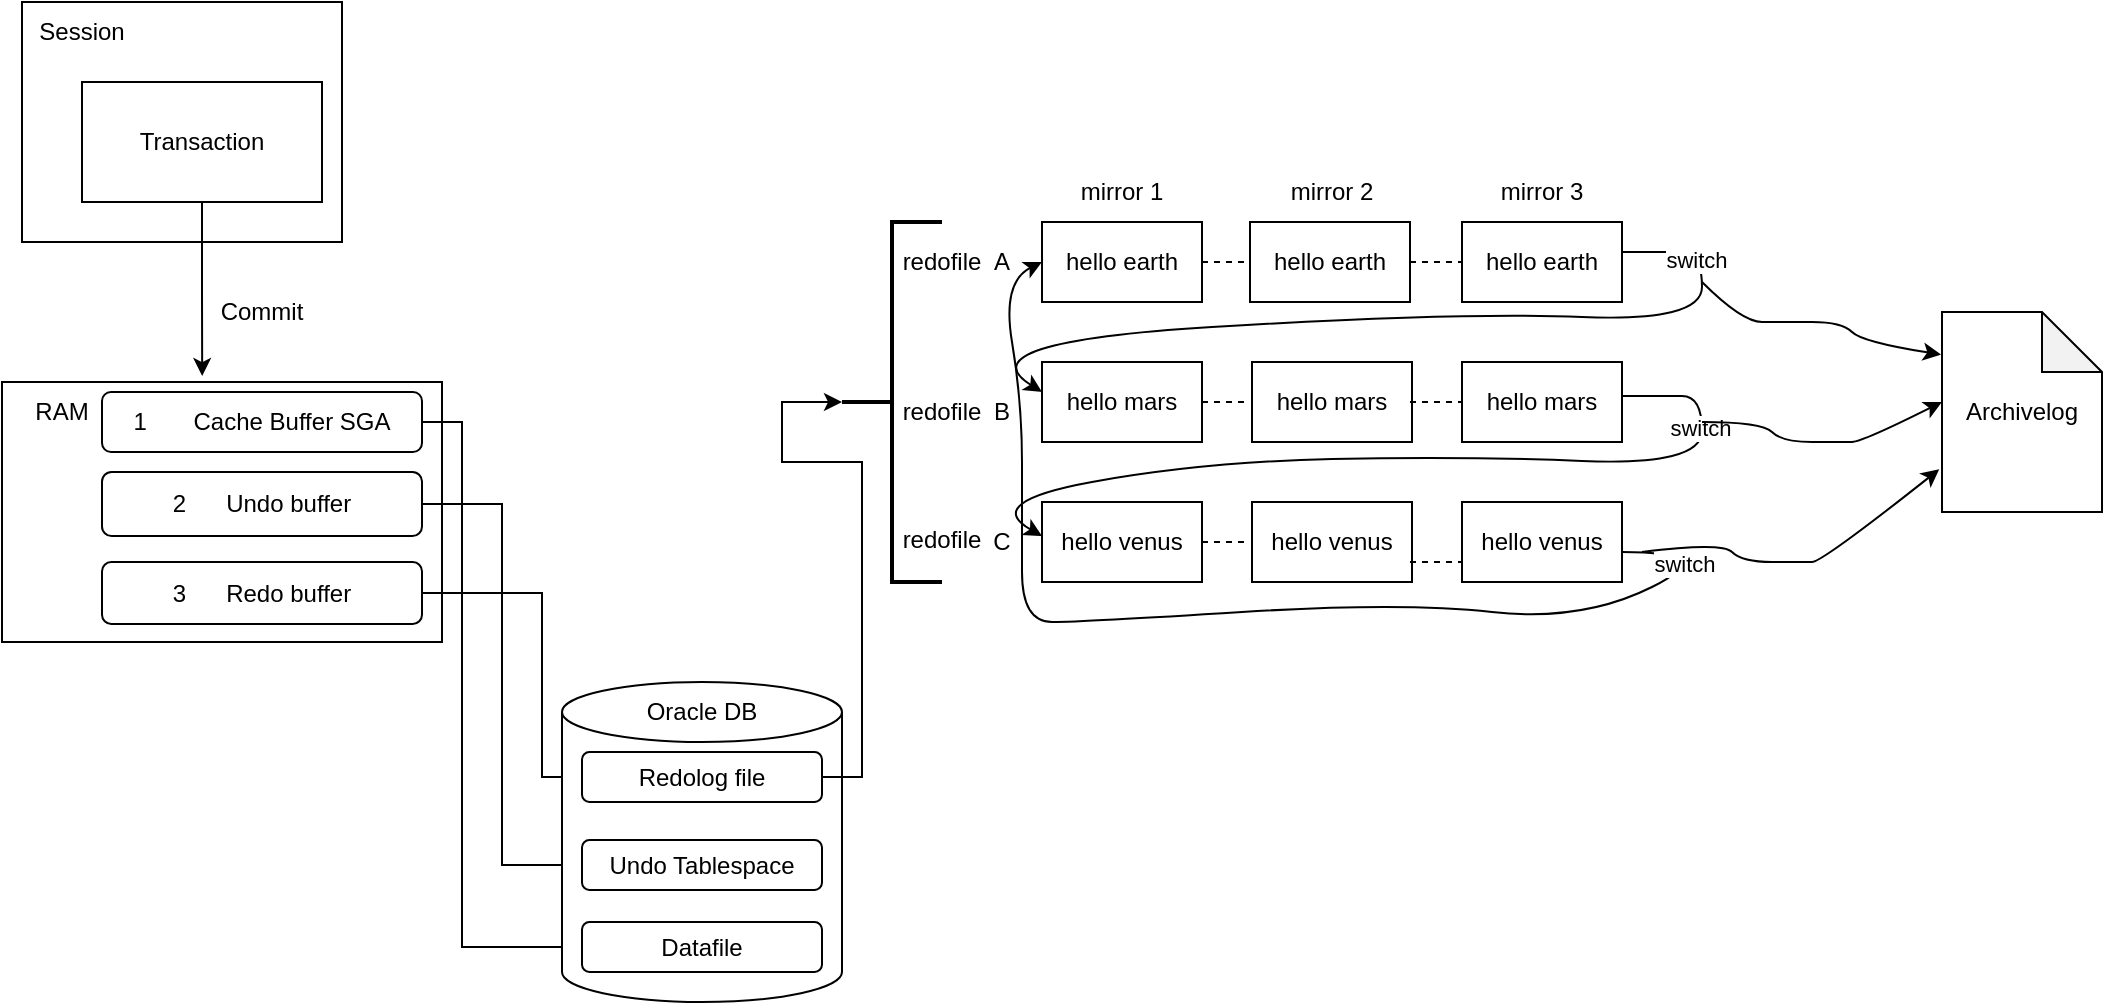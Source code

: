 <mxfile version="26.0.15">
  <diagram name="Page-1" id="LBrU4tufs1gQngfbtIcZ">
    <mxGraphModel dx="1153" dy="657" grid="1" gridSize="10" guides="1" tooltips="1" connect="1" arrows="1" fold="1" page="1" pageScale="1" pageWidth="850" pageHeight="1100" math="0" shadow="0">
      <root>
        <mxCell id="0" />
        <mxCell id="1" parent="0" />
        <mxCell id="RhzeqCFrFjMUDvKsBMFK-1" value="" style="rounded=0;whiteSpace=wrap;html=1;" parent="1" vertex="1">
          <mxGeometry x="40" y="40" width="160" height="120" as="geometry" />
        </mxCell>
        <mxCell id="RhzeqCFrFjMUDvKsBMFK-2" value="Session" style="text;html=1;align=center;verticalAlign=middle;whiteSpace=wrap;rounded=0;" parent="1" vertex="1">
          <mxGeometry x="40" y="40" width="60" height="30" as="geometry" />
        </mxCell>
        <mxCell id="RhzeqCFrFjMUDvKsBMFK-3" value="Transaction" style="rounded=0;whiteSpace=wrap;html=1;" parent="1" vertex="1">
          <mxGeometry x="70" y="80" width="120" height="60" as="geometry" />
        </mxCell>
        <mxCell id="RhzeqCFrFjMUDvKsBMFK-4" value="" style="whiteSpace=wrap;html=1;rounded=0;" parent="1" vertex="1">
          <mxGeometry x="30" y="230" width="220" height="130" as="geometry" />
        </mxCell>
        <mxCell id="RhzeqCFrFjMUDvKsBMFK-7" value="Commit" style="text;html=1;align=center;verticalAlign=middle;whiteSpace=wrap;rounded=0;" parent="1" vertex="1">
          <mxGeometry x="130" y="180" width="60" height="30" as="geometry" />
        </mxCell>
        <mxCell id="RhzeqCFrFjMUDvKsBMFK-8" value="RAM" style="text;html=1;align=center;verticalAlign=middle;whiteSpace=wrap;rounded=0;" parent="1" vertex="1">
          <mxGeometry x="30" y="230" width="60" height="30" as="geometry" />
        </mxCell>
        <mxCell id="tVJNZG34SpUqFf31eKnh-39" style="edgeStyle=orthogonalEdgeStyle;rounded=0;orthogonalLoop=1;jettySize=auto;html=1;exitX=1;exitY=0.5;exitDx=0;exitDy=0;entryX=0;entryY=0.5;entryDx=0;entryDy=0;" edge="1" parent="1" source="RhzeqCFrFjMUDvKsBMFK-11" target="RhzeqCFrFjMUDvKsBMFK-17">
          <mxGeometry relative="1" as="geometry">
            <Array as="points">
              <mxPoint x="260" y="250" />
              <mxPoint x="260" y="513" />
            </Array>
          </mxGeometry>
        </mxCell>
        <mxCell id="RhzeqCFrFjMUDvKsBMFK-11" value="1&lt;span style=&quot;white-space: pre;&quot;&gt;&#x9;&lt;/span&gt; Cache Buffer SGA" style="rounded=1;whiteSpace=wrap;html=1;" parent="1" vertex="1">
          <mxGeometry x="80" y="235" width="160" height="30" as="geometry" />
        </mxCell>
        <mxCell id="tVJNZG34SpUqFf31eKnh-38" style="edgeStyle=orthogonalEdgeStyle;rounded=0;orthogonalLoop=1;jettySize=auto;html=1;exitX=1;exitY=0.5;exitDx=0;exitDy=0;entryX=0;entryY=0.5;entryDx=0;entryDy=0;" edge="1" parent="1" source="RhzeqCFrFjMUDvKsBMFK-12" target="RhzeqCFrFjMUDvKsBMFK-16">
          <mxGeometry relative="1" as="geometry" />
        </mxCell>
        <mxCell id="RhzeqCFrFjMUDvKsBMFK-12" value="2&lt;span style=&quot;white-space: pre;&quot;&gt;&#x9;&lt;/span&gt;Undo buffer" style="rounded=1;whiteSpace=wrap;html=1;" parent="1" vertex="1">
          <mxGeometry x="80" y="275" width="160" height="32" as="geometry" />
        </mxCell>
        <mxCell id="tVJNZG34SpUqFf31eKnh-37" style="edgeStyle=orthogonalEdgeStyle;rounded=0;orthogonalLoop=1;jettySize=auto;html=1;exitX=1;exitY=0.5;exitDx=0;exitDy=0;entryX=0;entryY=0.5;entryDx=0;entryDy=0;" edge="1" parent="1" source="RhzeqCFrFjMUDvKsBMFK-13" target="RhzeqCFrFjMUDvKsBMFK-15">
          <mxGeometry relative="1" as="geometry">
            <Array as="points">
              <mxPoint x="300" y="336" />
              <mxPoint x="300" y="428" />
            </Array>
          </mxGeometry>
        </mxCell>
        <mxCell id="RhzeqCFrFjMUDvKsBMFK-13" value="3 &lt;span style=&quot;white-space: pre;&quot;&gt;&#x9;&lt;/span&gt;Redo buffer" style="rounded=1;whiteSpace=wrap;html=1;" parent="1" vertex="1">
          <mxGeometry x="80" y="320" width="160" height="31" as="geometry" />
        </mxCell>
        <mxCell id="RhzeqCFrFjMUDvKsBMFK-14" value="" style="shape=cylinder3;whiteSpace=wrap;html=1;boundedLbl=1;backgroundOutline=1;size=15;" parent="1" vertex="1">
          <mxGeometry x="310" y="380" width="140" height="160" as="geometry" />
        </mxCell>
        <mxCell id="RhzeqCFrFjMUDvKsBMFK-15" value="Redolog file" style="rounded=1;whiteSpace=wrap;html=1;" parent="1" vertex="1">
          <mxGeometry x="320" y="415" width="120" height="25" as="geometry" />
        </mxCell>
        <mxCell id="RhzeqCFrFjMUDvKsBMFK-16" value="Undo Tablespace" style="rounded=1;whiteSpace=wrap;html=1;" parent="1" vertex="1">
          <mxGeometry x="320" y="459" width="120" height="25" as="geometry" />
        </mxCell>
        <mxCell id="RhzeqCFrFjMUDvKsBMFK-17" value="Datafile" style="rounded=1;whiteSpace=wrap;html=1;" parent="1" vertex="1">
          <mxGeometry x="320" y="500" width="120" height="25" as="geometry" />
        </mxCell>
        <mxCell id="RhzeqCFrFjMUDvKsBMFK-18" value="Oracle DB" style="text;html=1;align=center;verticalAlign=middle;whiteSpace=wrap;rounded=0;" parent="1" vertex="1">
          <mxGeometry x="350" y="380" width="60" height="30" as="geometry" />
        </mxCell>
        <mxCell id="tVJNZG34SpUqFf31eKnh-6" value="hello venus" style="rounded=0;whiteSpace=wrap;html=1;" vertex="1" parent="1">
          <mxGeometry x="550" y="290" width="80" height="40" as="geometry" />
        </mxCell>
        <mxCell id="tVJNZG34SpUqFf31eKnh-7" value="" style="strokeWidth=2;html=1;shape=mxgraph.flowchart.annotation_2;align=left;labelPosition=right;pointerEvents=1;" vertex="1" parent="1">
          <mxGeometry x="450" y="150" width="50" height="180" as="geometry" />
        </mxCell>
        <mxCell id="tVJNZG34SpUqFf31eKnh-9" value="hello earth" style="rounded=0;whiteSpace=wrap;html=1;" vertex="1" parent="1">
          <mxGeometry x="550" y="150" width="80" height="40" as="geometry" />
        </mxCell>
        <mxCell id="tVJNZG34SpUqFf31eKnh-10" value="hello mars" style="rounded=0;whiteSpace=wrap;html=1;" vertex="1" parent="1">
          <mxGeometry x="550" y="220" width="80" height="40" as="geometry" />
        </mxCell>
        <mxCell id="tVJNZG34SpUqFf31eKnh-11" value="A" style="text;html=1;align=center;verticalAlign=middle;whiteSpace=wrap;rounded=0;" vertex="1" parent="1">
          <mxGeometry x="500" y="155" width="60" height="30" as="geometry" />
        </mxCell>
        <mxCell id="tVJNZG34SpUqFf31eKnh-12" value="B" style="text;html=1;align=center;verticalAlign=middle;whiteSpace=wrap;rounded=0;" vertex="1" parent="1">
          <mxGeometry x="500" y="230" width="60" height="30" as="geometry" />
        </mxCell>
        <mxCell id="tVJNZG34SpUqFf31eKnh-13" value="C" style="text;html=1;align=center;verticalAlign=middle;whiteSpace=wrap;rounded=0;" vertex="1" parent="1">
          <mxGeometry x="500" y="295" width="60" height="30" as="geometry" />
        </mxCell>
        <mxCell id="tVJNZG34SpUqFf31eKnh-14" value="hello earth" style="rounded=0;whiteSpace=wrap;html=1;" vertex="1" parent="1">
          <mxGeometry x="654" y="150" width="80" height="40" as="geometry" />
        </mxCell>
        <mxCell id="tVJNZG34SpUqFf31eKnh-15" value="hello mars" style="rounded=0;whiteSpace=wrap;html=1;" vertex="1" parent="1">
          <mxGeometry x="655" y="220" width="80" height="40" as="geometry" />
        </mxCell>
        <mxCell id="tVJNZG34SpUqFf31eKnh-16" value="hello venus" style="rounded=0;whiteSpace=wrap;html=1;" vertex="1" parent="1">
          <mxGeometry x="655" y="290" width="80" height="40" as="geometry" />
        </mxCell>
        <mxCell id="tVJNZG34SpUqFf31eKnh-17" value="hello earth" style="rounded=0;whiteSpace=wrap;html=1;" vertex="1" parent="1">
          <mxGeometry x="760" y="150" width="80" height="40" as="geometry" />
        </mxCell>
        <mxCell id="tVJNZG34SpUqFf31eKnh-18" value="hello mars" style="rounded=0;whiteSpace=wrap;html=1;" vertex="1" parent="1">
          <mxGeometry x="760" y="220" width="80" height="40" as="geometry" />
        </mxCell>
        <mxCell id="tVJNZG34SpUqFf31eKnh-19" value="hello venus" style="rounded=0;whiteSpace=wrap;html=1;" vertex="1" parent="1">
          <mxGeometry x="760" y="290" width="80" height="40" as="geometry" />
        </mxCell>
        <mxCell id="tVJNZG34SpUqFf31eKnh-20" value="redofile" style="text;html=1;align=center;verticalAlign=middle;whiteSpace=wrap;rounded=0;" vertex="1" parent="1">
          <mxGeometry x="470" y="155" width="60" height="30" as="geometry" />
        </mxCell>
        <mxCell id="tVJNZG34SpUqFf31eKnh-23" value="mirror 1" style="text;html=1;align=center;verticalAlign=middle;whiteSpace=wrap;rounded=0;" vertex="1" parent="1">
          <mxGeometry x="560" y="120" width="60" height="30" as="geometry" />
        </mxCell>
        <mxCell id="tVJNZG34SpUqFf31eKnh-24" value="mirror 2" style="text;html=1;align=center;verticalAlign=middle;whiteSpace=wrap;rounded=0;" vertex="1" parent="1">
          <mxGeometry x="665" y="120" width="60" height="30" as="geometry" />
        </mxCell>
        <mxCell id="tVJNZG34SpUqFf31eKnh-25" value="mirror 3" style="text;html=1;align=center;verticalAlign=middle;whiteSpace=wrap;rounded=0;" vertex="1" parent="1">
          <mxGeometry x="770" y="120" width="60" height="30" as="geometry" />
        </mxCell>
        <mxCell id="tVJNZG34SpUqFf31eKnh-33" style="edgeStyle=orthogonalEdgeStyle;rounded=0;orthogonalLoop=1;jettySize=auto;html=1;exitX=0.5;exitY=1;exitDx=0;exitDy=0;entryX=0.455;entryY=-0.023;entryDx=0;entryDy=0;entryPerimeter=0;" edge="1" parent="1" source="RhzeqCFrFjMUDvKsBMFK-3" target="RhzeqCFrFjMUDvKsBMFK-4">
          <mxGeometry relative="1" as="geometry" />
        </mxCell>
        <mxCell id="tVJNZG34SpUqFf31eKnh-34" style="edgeStyle=orthogonalEdgeStyle;rounded=0;orthogonalLoop=1;jettySize=auto;html=1;exitX=1;exitY=0.5;exitDx=0;exitDy=0;entryX=0;entryY=0.5;entryDx=0;entryDy=0;entryPerimeter=0;" edge="1" parent="1" source="RhzeqCFrFjMUDvKsBMFK-15" target="tVJNZG34SpUqFf31eKnh-7">
          <mxGeometry relative="1" as="geometry">
            <Array as="points">
              <mxPoint x="460" y="428" />
              <mxPoint x="460" y="270" />
              <mxPoint x="420" y="270" />
              <mxPoint x="420" y="240" />
            </Array>
          </mxGeometry>
        </mxCell>
        <mxCell id="tVJNZG34SpUqFf31eKnh-41" value="" style="curved=1;endArrow=classic;html=1;rounded=0;" edge="1" parent="1">
          <mxGeometry width="50" height="50" relative="1" as="geometry">
            <mxPoint x="840" y="165" as="sourcePoint" />
            <mxPoint x="550" y="235" as="targetPoint" />
            <Array as="points">
              <mxPoint x="860" y="165" />
              <mxPoint x="880" y="165" />
              <mxPoint x="880" y="200" />
              <mxPoint x="760" y="195" />
              <mxPoint x="510" y="210" />
            </Array>
          </mxGeometry>
        </mxCell>
        <mxCell id="tVJNZG34SpUqFf31eKnh-45" value="Text" style="edgeLabel;html=1;align=center;verticalAlign=middle;resizable=0;points=[];" vertex="1" connectable="0" parent="tVJNZG34SpUqFf31eKnh-41">
          <mxGeometry x="-0.847" y="-4" relative="1" as="geometry">
            <mxPoint as="offset" />
          </mxGeometry>
        </mxCell>
        <mxCell id="tVJNZG34SpUqFf31eKnh-47" value="switch" style="edgeLabel;html=1;align=center;verticalAlign=middle;resizable=0;points=[];" vertex="1" connectable="0" parent="tVJNZG34SpUqFf31eKnh-41">
          <mxGeometry x="-0.85" y="-4" relative="1" as="geometry">
            <mxPoint as="offset" />
          </mxGeometry>
        </mxCell>
        <mxCell id="tVJNZG34SpUqFf31eKnh-43" value="" style="curved=1;endArrow=classic;html=1;rounded=0;" edge="1" parent="1">
          <mxGeometry width="50" height="50" relative="1" as="geometry">
            <mxPoint x="840" y="237" as="sourcePoint" />
            <mxPoint x="550" y="307" as="targetPoint" />
            <Array as="points">
              <mxPoint x="860" y="237" />
              <mxPoint x="880" y="237" />
              <mxPoint x="880" y="272" />
              <mxPoint x="760" y="267" />
              <mxPoint x="630" y="270" />
              <mxPoint x="520" y="290" />
            </Array>
          </mxGeometry>
        </mxCell>
        <mxCell id="tVJNZG34SpUqFf31eKnh-48" value="switch" style="edgeLabel;html=1;align=center;verticalAlign=middle;resizable=0;points=[];" vertex="1" connectable="0" parent="tVJNZG34SpUqFf31eKnh-43">
          <mxGeometry x="-0.762" y="-1" relative="1" as="geometry">
            <mxPoint as="offset" />
          </mxGeometry>
        </mxCell>
        <mxCell id="tVJNZG34SpUqFf31eKnh-49" value="" style="curved=1;endArrow=classic;html=1;rounded=0;entryX=0;entryY=0.5;entryDx=0;entryDy=0;" edge="1" parent="1" target="tVJNZG34SpUqFf31eKnh-9">
          <mxGeometry width="50" height="50" relative="1" as="geometry">
            <mxPoint x="840" y="315" as="sourcePoint" />
            <mxPoint x="530" y="90" as="targetPoint" />
            <Array as="points">
              <mxPoint x="890" y="315" />
              <mxPoint x="820" y="350" />
              <mxPoint x="730" y="340" />
              <mxPoint x="570" y="350" />
              <mxPoint x="540" y="350" />
              <mxPoint x="540" y="300" />
              <mxPoint x="540" y="240" />
              <mxPoint x="530" y="180" />
            </Array>
          </mxGeometry>
        </mxCell>
        <mxCell id="tVJNZG34SpUqFf31eKnh-50" value="switch" style="edgeLabel;html=1;align=center;verticalAlign=middle;resizable=0;points=[];" vertex="1" connectable="0" parent="tVJNZG34SpUqFf31eKnh-49">
          <mxGeometry x="-0.769" y="-3" relative="1" as="geometry">
            <mxPoint as="offset" />
          </mxGeometry>
        </mxCell>
        <mxCell id="tVJNZG34SpUqFf31eKnh-54" value="" style="endArrow=none;dashed=1;html=1;rounded=0;exitX=1;exitY=0.5;exitDx=0;exitDy=0;entryX=0;entryY=0.5;entryDx=0;entryDy=0;" edge="1" parent="1" source="tVJNZG34SpUqFf31eKnh-9" target="tVJNZG34SpUqFf31eKnh-14">
          <mxGeometry width="50" height="50" relative="1" as="geometry">
            <mxPoint x="650" y="210" as="sourcePoint" />
            <mxPoint x="700" y="160" as="targetPoint" />
          </mxGeometry>
        </mxCell>
        <mxCell id="tVJNZG34SpUqFf31eKnh-55" value="" style="endArrow=none;dashed=1;html=1;rounded=0;exitX=1;exitY=0.5;exitDx=0;exitDy=0;entryX=0;entryY=0.5;entryDx=0;entryDy=0;" edge="1" parent="1" source="tVJNZG34SpUqFf31eKnh-14" target="tVJNZG34SpUqFf31eKnh-17">
          <mxGeometry width="50" height="50" relative="1" as="geometry">
            <mxPoint x="735" y="170" as="sourcePoint" />
            <mxPoint x="759" y="170" as="targetPoint" />
          </mxGeometry>
        </mxCell>
        <mxCell id="tVJNZG34SpUqFf31eKnh-56" value="" style="endArrow=none;dashed=1;html=1;rounded=0;exitX=1;exitY=0.5;exitDx=0;exitDy=0;entryX=0;entryY=0.5;entryDx=0;entryDy=0;" edge="1" parent="1">
          <mxGeometry width="50" height="50" relative="1" as="geometry">
            <mxPoint x="630" y="240" as="sourcePoint" />
            <mxPoint x="654" y="240" as="targetPoint" />
          </mxGeometry>
        </mxCell>
        <mxCell id="tVJNZG34SpUqFf31eKnh-57" value="" style="endArrow=none;dashed=1;html=1;rounded=0;exitX=1;exitY=0.5;exitDx=0;exitDy=0;entryX=0;entryY=0.5;entryDx=0;entryDy=0;" edge="1" parent="1">
          <mxGeometry width="50" height="50" relative="1" as="geometry">
            <mxPoint x="630" y="310" as="sourcePoint" />
            <mxPoint x="654" y="310" as="targetPoint" />
          </mxGeometry>
        </mxCell>
        <mxCell id="tVJNZG34SpUqFf31eKnh-58" value="" style="endArrow=none;dashed=1;html=1;rounded=0;exitX=1;exitY=0.5;exitDx=0;exitDy=0;entryX=0;entryY=0.5;entryDx=0;entryDy=0;" edge="1" parent="1">
          <mxGeometry width="50" height="50" relative="1" as="geometry">
            <mxPoint x="734" y="240" as="sourcePoint" />
            <mxPoint x="760" y="240" as="targetPoint" />
          </mxGeometry>
        </mxCell>
        <mxCell id="tVJNZG34SpUqFf31eKnh-59" value="" style="endArrow=none;dashed=1;html=1;rounded=0;exitX=1;exitY=0.5;exitDx=0;exitDy=0;entryX=0;entryY=0.5;entryDx=0;entryDy=0;" edge="1" parent="1">
          <mxGeometry width="50" height="50" relative="1" as="geometry">
            <mxPoint x="734" y="320" as="sourcePoint" />
            <mxPoint x="760" y="320" as="targetPoint" />
          </mxGeometry>
        </mxCell>
        <mxCell id="tVJNZG34SpUqFf31eKnh-60" value="redofile" style="text;html=1;align=center;verticalAlign=middle;whiteSpace=wrap;rounded=0;" vertex="1" parent="1">
          <mxGeometry x="470" y="230" width="60" height="30" as="geometry" />
        </mxCell>
        <mxCell id="tVJNZG34SpUqFf31eKnh-61" value="redofile" style="text;html=1;align=center;verticalAlign=middle;whiteSpace=wrap;rounded=0;" vertex="1" parent="1">
          <mxGeometry x="470" y="294" width="60" height="30" as="geometry" />
        </mxCell>
        <mxCell id="tVJNZG34SpUqFf31eKnh-62" value="Archivelog" style="shape=note;whiteSpace=wrap;html=1;backgroundOutline=1;darkOpacity=0.05;" vertex="1" parent="1">
          <mxGeometry x="1000" y="195" width="80" height="100" as="geometry" />
        </mxCell>
        <mxCell id="tVJNZG34SpUqFf31eKnh-63" value="" style="curved=1;endArrow=classic;html=1;rounded=0;entryX=-0.006;entryY=0.213;entryDx=0;entryDy=0;entryPerimeter=0;" edge="1" parent="1" target="tVJNZG34SpUqFf31eKnh-62">
          <mxGeometry width="50" height="50" relative="1" as="geometry">
            <mxPoint x="880" y="180" as="sourcePoint" />
            <mxPoint x="1020" y="70" as="targetPoint" />
            <Array as="points">
              <mxPoint x="900" y="200" />
              <mxPoint x="920" y="200" />
              <mxPoint x="950" y="200" />
              <mxPoint x="960" y="210" />
            </Array>
          </mxGeometry>
        </mxCell>
        <mxCell id="tVJNZG34SpUqFf31eKnh-64" value="" style="curved=1;endArrow=classic;html=1;rounded=0;entryX=0;entryY=0.45;entryDx=0;entryDy=0;entryPerimeter=0;" edge="1" parent="1" target="tVJNZG34SpUqFf31eKnh-62">
          <mxGeometry width="50" height="50" relative="1" as="geometry">
            <mxPoint x="880" y="250" as="sourcePoint" />
            <mxPoint x="1000" y="276" as="targetPoint" />
            <Array as="points">
              <mxPoint x="910" y="250" />
              <mxPoint x="920" y="260" />
              <mxPoint x="950" y="260" />
              <mxPoint x="960" y="260" />
            </Array>
          </mxGeometry>
        </mxCell>
        <mxCell id="tVJNZG34SpUqFf31eKnh-65" value="" style="curved=1;endArrow=classic;html=1;rounded=0;entryX=-0.017;entryY=0.786;entryDx=0;entryDy=0;entryPerimeter=0;" edge="1" parent="1" target="tVJNZG34SpUqFf31eKnh-62">
          <mxGeometry width="50" height="50" relative="1" as="geometry">
            <mxPoint x="850" y="315" as="sourcePoint" />
            <mxPoint x="980" y="300" as="targetPoint" />
            <Array as="points">
              <mxPoint x="890" y="310" />
              <mxPoint x="900" y="320" />
              <mxPoint x="930" y="320" />
              <mxPoint x="940" y="320" />
            </Array>
          </mxGeometry>
        </mxCell>
      </root>
    </mxGraphModel>
  </diagram>
</mxfile>
